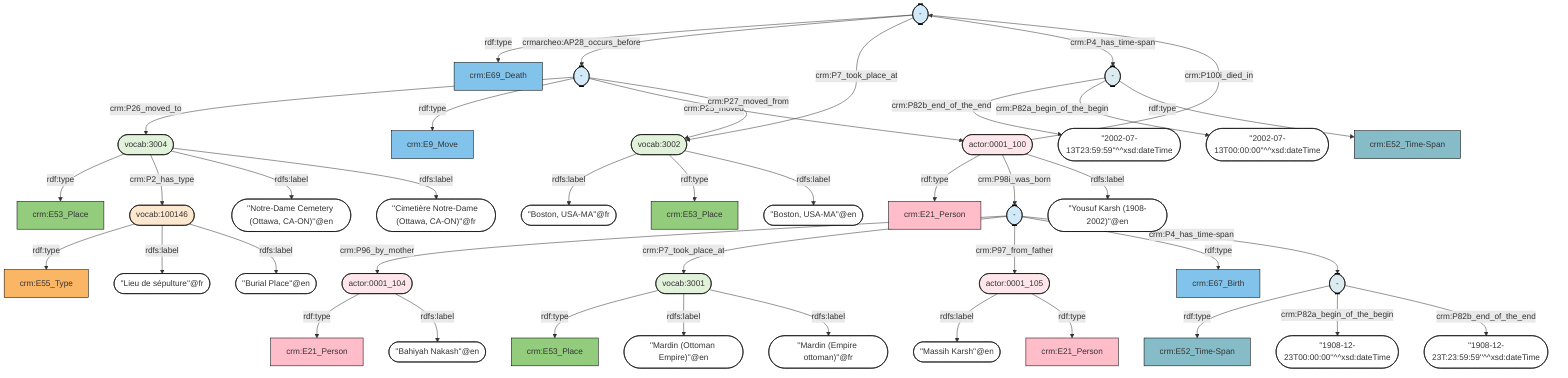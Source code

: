 graph TD
classDef Literal fill:#ffffff,stroke:#000000;
classDef Literal_URI fill:,stroke:;
classDef E1_CRM_Entity fill:#ffffff,stroke:#000000;
classDef E1_CRM_Entity_URI fill:#ffffff,stroke:#000000;
classDef E2_Temporal_Entity fill:#82c3ec,stroke:#000000;
classDef E2_Temporal_Entity_URI fill:#d2e9f9,stroke:#000000;
classDef E55_Type fill:#fab565,stroke:#000000;
classDef E55_Type_URI fill:#fde7ce,stroke:#000000;
classDef E52_Time-Span fill:#86bcc8,stroke:#000000;
classDef E52_Time-Span_URI fill:#dcebef,stroke:#000000;
classDef E41_Appellation fill:#fef3ba,stroke:#000000;
classDef E41_Appellation_URI fill:#fffae6,stroke:#000000;
classDef E53_Place fill:#94cc7d,stroke:#000000;
classDef E53_Place_URI fill:#e1f1da,stroke:#000000;
classDef E77_Persistent_Item fill:#ffffff,stroke:#000000;
classDef E77_Persistent_Item_URI fill:#ffffff,stroke:#000000;
classDef E28_Conceptual_Object fill:#fddc34,stroke:#000000;
classDef E28_Conceptual_Object_URI fill:#fef6cd,stroke:#000000;
classDef E18_Physical_Thing fill:#e1ba9c,stroke:#000000;
classDef E18_Physical_Thing_URI fill:#f3e5d8,stroke:#000000;
classDef E39_Actor fill:#ffbdca,stroke:#000000;
classDef E39_Actor_URI fill:#ffe6eb,stroke:#000000;
classDef PC0_Typed_CRM_Property fill:#cc80ff,stroke:#000000;
classDef PC0_Typed_CRM_Property_URI fill:#ebccff,stroke:#000000;
classDef Multi fill:#cccccc,stroke:#000000;
classDef Multi_URI fill:#cccccc,stroke:#000000;
0(["actor:0001_105"]) -->|rdfs:label| 1(["''Massih Karsh''@en"]):::Literal
2(["-"]):::E2_Temporal_Entity_URI -->|rdf:type| 3["crm:E69_Death"]:::E2_Temporal_Entity
4(["-"]) -->|crm:P96_by_mother| 5(["actor:0001_104"])
6(["vocab:3001"]):::E53_Place_URI -->|rdf:type| 7["crm:E53_Place"]:::E53_Place
8(["-"]):::E52_Time-Span_URI -->|rdf:type| 9["crm:E52_Time-Span"]:::E52_Time-Span
2(["-"]) -->|crmarcheo:AP28_occurs_before| 10(["-"])
11(["vocab:3004"]):::E53_Place_URI -->|rdf:type| 12["crm:E53_Place"]:::E53_Place
13(["vocab:3002"]) -->|rdfs:label| 14(["''Boston, USA-MA''@fr"]):::Literal
10(["-"]) -->|crm:P26_moved_to| 11(["vocab:3004"])
15(["vocab:100146"]):::E55_Type_URI -->|rdf:type| 16["crm:E55_Type"]:::E55_Type
17(["actor:0001_100"]):::E39_Actor_URI -->|rdf:type| 18["crm:E21_Person"]:::E39_Actor
13(["vocab:3002"]):::E53_Place_URI -->|rdf:type| 19["crm:E53_Place"]:::E53_Place
20(["-"]) -->|crm:P82b_end_of_the_end| 21(["''2002-07-13T23:59:59''^^xsd:dateTime"]):::Literal
6(["vocab:3001"]) -->|rdfs:label| 22(["''Mardin (Ottoman Empire)''@en"]):::Literal
20(["-"]) -->|crm:P82a_begin_of_the_begin| 23(["''2002-07-13T00:00:00''^^xsd:dateTime"]):::Literal
2(["-"]) -->|crm:P7_took_place_at| 13(["vocab:3002"])
8(["-"]) -->|crm:P82a_begin_of_the_begin| 24(["''1908-12-23T00:00:00''^^xsd:dateTime"]):::Literal
13(["vocab:3002"]) -->|rdfs:label| 25(["''Boston, USA-MA''@en"]):::Literal
17(["actor:0001_100"]) -->|crm:P98i_was_born| 4(["-"])
15(["vocab:100146"]) -->|rdfs:label| 26(["''Lieu de sépulture''@fr"]):::Literal
0(["actor:0001_105"]):::E39_Actor_URI -->|rdf:type| 27["crm:E21_Person"]:::E39_Actor
10(["-"]):::E2_Temporal_Entity_URI -->|rdf:type| 28["crm:E9_Move"]:::E2_Temporal_Entity
4(["-"]) -->|crm:P7_took_place_at| 6(["vocab:3001"])
20(["-"]):::E52_Time-Span_URI -->|rdf:type| 29["crm:E52_Time-Span"]:::E52_Time-Span
6(["vocab:3001"]) -->|rdfs:label| 30(["''Mardin (Empire ottoman)''@fr"]):::Literal
17(["actor:0001_100"]) -->|rdfs:label| 31(["''Yousuf Karsh (1908-2002)''@en"]):::Literal
5(["actor:0001_104"]):::E39_Actor_URI -->|rdf:type| 32["crm:E21_Person"]:::E39_Actor
15(["vocab:100146"]) -->|rdfs:label| 33(["''Burial Place''@en"]):::Literal
11(["vocab:3004"]) -->|crm:P2_has_type| 15(["vocab:100146"])
4(["-"]) -->|crm:P97_from_father| 0(["actor:0001_105"])
10(["-"]) -->|crm:P25_moved| 17(["actor:0001_100"])
4(["-"]):::E2_Temporal_Entity_URI -->|rdf:type| 34["crm:E67_Birth"]:::E2_Temporal_Entity
8(["-"]) -->|crm:P82b_end_of_the_end| 35(["''1908-12-23T:23:59:59''^^xsd:dateTime"]):::Literal
5(["actor:0001_104"]) -->|rdfs:label| 36(["''Bahiyah Nakash''@en"]):::Literal
10(["-"]) -->|crm:P27_moved_from| 13(["vocab:3002"])
2(["-"]) -->|crm:P4_has_time-span| 20(["-"])
17(["actor:0001_100"]) -->|crm:P100i_died_in| 2(["-"])
11(["vocab:3004"]) -->|rdfs:label| 37(["''Notre-Dame Cemetery (Ottawa, CA-ON)''@en"]):::Literal
11(["vocab:3004"]) -->|rdfs:label| 38(["''Cimetière Notre-Dame (Ottawa, CA-ON)''@fr"]):::Literal
4(["-"]) -->|crm:P4_has_time-span| 8(["-"])